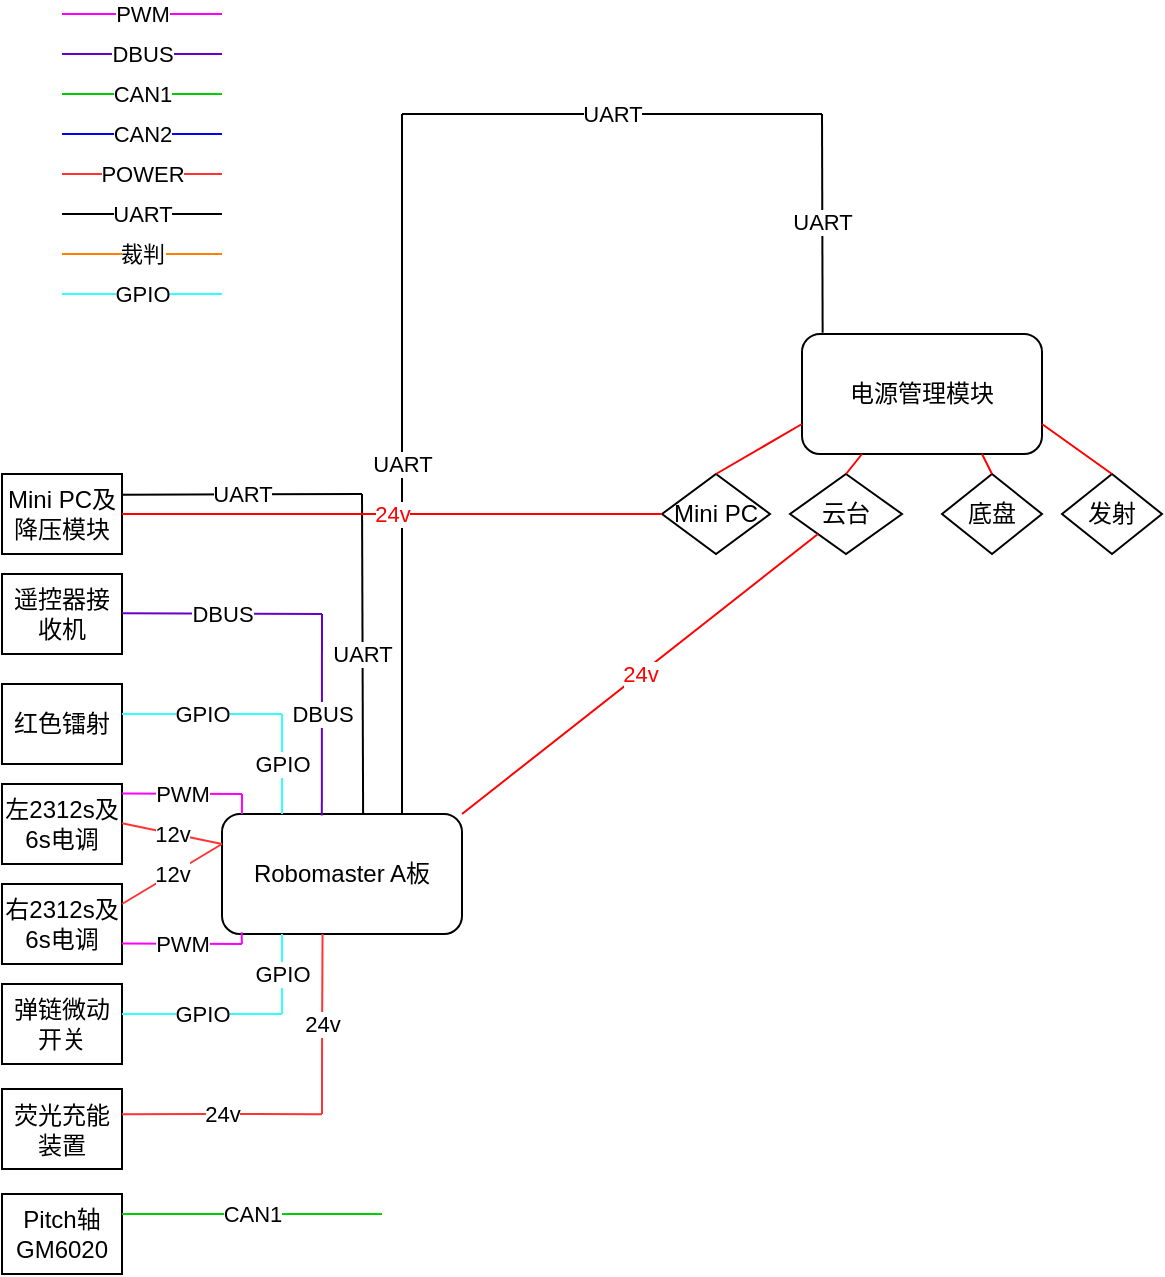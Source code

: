 <mxfile version="14.9.8" type="github">
  <diagram id="gPBAJwZcKuSn6ALT_lkh" name="Page-1">
    <mxGraphModel dx="1038" dy="539" grid="1" gridSize="10" guides="1" tooltips="1" connect="1" arrows="1" fold="1" page="1" pageScale="1" pageWidth="827" pageHeight="1169" math="0" shadow="0">
      <root>
        <mxCell id="0" />
        <mxCell id="1" parent="0" />
        <mxCell id="8O0__Qe_Hwb1zvDIcUSA-1" value="Robomaster A板" style="rounded=1;whiteSpace=wrap;html=1;" vertex="1" parent="1">
          <mxGeometry x="120" y="420" width="120" height="60" as="geometry" />
        </mxCell>
        <mxCell id="8O0__Qe_Hwb1zvDIcUSA-8" value="左2312s及6s电调" style="rounded=0;whiteSpace=wrap;html=1;" vertex="1" parent="1">
          <mxGeometry x="10" y="405" width="60" height="40" as="geometry" />
        </mxCell>
        <mxCell id="8O0__Qe_Hwb1zvDIcUSA-9" value="右2312s及6s电调" style="rounded=0;whiteSpace=wrap;html=1;" vertex="1" parent="1">
          <mxGeometry x="10" y="455" width="60" height="40" as="geometry" />
        </mxCell>
        <mxCell id="8O0__Qe_Hwb1zvDIcUSA-19" value="红色镭射" style="rounded=0;whiteSpace=wrap;html=1;" vertex="1" parent="1">
          <mxGeometry x="10" y="355" width="60" height="40" as="geometry" />
        </mxCell>
        <mxCell id="8O0__Qe_Hwb1zvDIcUSA-24" value="遥控器接收机" style="rounded=0;whiteSpace=wrap;html=1;" vertex="1" parent="1">
          <mxGeometry x="10" y="300" width="60" height="40" as="geometry" />
        </mxCell>
        <mxCell id="8O0__Qe_Hwb1zvDIcUSA-33" value="弹链微动开关" style="rounded=0;whiteSpace=wrap;html=1;" vertex="1" parent="1">
          <mxGeometry x="10" y="505" width="60" height="40" as="geometry" />
        </mxCell>
        <mxCell id="8O0__Qe_Hwb1zvDIcUSA-36" value="荧光充能装置" style="rounded=0;whiteSpace=wrap;html=1;" vertex="1" parent="1">
          <mxGeometry x="10" y="557.5" width="60" height="40" as="geometry" />
        </mxCell>
        <mxCell id="8O0__Qe_Hwb1zvDIcUSA-40" value="电源管理模块" style="rounded=1;whiteSpace=wrap;html=1;" vertex="1" parent="1">
          <mxGeometry x="410" y="180" width="120" height="60" as="geometry" />
        </mxCell>
        <mxCell id="8O0__Qe_Hwb1zvDIcUSA-41" value="Pitch轴GM6020" style="rounded=0;whiteSpace=wrap;html=1;" vertex="1" parent="1">
          <mxGeometry x="10" y="610" width="60" height="40" as="geometry" />
        </mxCell>
        <mxCell id="8O0__Qe_Hwb1zvDIcUSA-42" value="Mini PC及降压模块" style="rounded=0;whiteSpace=wrap;html=1;" vertex="1" parent="1">
          <mxGeometry x="10" y="250" width="60" height="40" as="geometry" />
        </mxCell>
        <mxCell id="8O0__Qe_Hwb1zvDIcUSA-43" value="CAN1" style="endArrow=none;html=1;strokeColor=#00CC00;" edge="1" parent="1">
          <mxGeometry width="50" height="50" relative="1" as="geometry">
            <mxPoint x="40" y="60" as="sourcePoint" />
            <mxPoint x="120" y="60" as="targetPoint" />
          </mxGeometry>
        </mxCell>
        <mxCell id="8O0__Qe_Hwb1zvDIcUSA-44" value="CAN2" style="endArrow=none;html=1;strokeColor=#0000FF;" edge="1" parent="1">
          <mxGeometry width="50" height="50" relative="1" as="geometry">
            <mxPoint x="40" y="80" as="sourcePoint" />
            <mxPoint x="120" y="80" as="targetPoint" />
          </mxGeometry>
        </mxCell>
        <mxCell id="8O0__Qe_Hwb1zvDIcUSA-45" value="POWER" style="endArrow=none;html=1;strokeColor=#FF3333;" edge="1" parent="1">
          <mxGeometry width="50" height="50" relative="1" as="geometry">
            <mxPoint x="40" y="100" as="sourcePoint" />
            <mxPoint x="120" y="100" as="targetPoint" />
          </mxGeometry>
        </mxCell>
        <mxCell id="8O0__Qe_Hwb1zvDIcUSA-46" value="UART" style="endArrow=none;html=1;" edge="1" parent="1">
          <mxGeometry width="50" height="50" relative="1" as="geometry">
            <mxPoint x="40" y="120" as="sourcePoint" />
            <mxPoint x="120" y="120" as="targetPoint" />
          </mxGeometry>
        </mxCell>
        <mxCell id="8O0__Qe_Hwb1zvDIcUSA-47" value="裁判" style="endArrow=none;html=1;strokeColor=#FF8000;" edge="1" parent="1">
          <mxGeometry width="50" height="50" relative="1" as="geometry">
            <mxPoint x="40" y="140" as="sourcePoint" />
            <mxPoint x="120" y="140" as="targetPoint" />
          </mxGeometry>
        </mxCell>
        <mxCell id="8O0__Qe_Hwb1zvDIcUSA-48" value="UART" style="endArrow=none;html=1;exitX=0.75;exitY=0;exitDx=0;exitDy=0;" edge="1" parent="1" source="8O0__Qe_Hwb1zvDIcUSA-1">
          <mxGeometry width="50" height="50" relative="1" as="geometry">
            <mxPoint x="50" y="130" as="sourcePoint" />
            <mxPoint x="210" y="70" as="targetPoint" />
          </mxGeometry>
        </mxCell>
        <mxCell id="8O0__Qe_Hwb1zvDIcUSA-50" value="UART" style="endArrow=none;html=1;" edge="1" parent="1">
          <mxGeometry width="50" height="50" relative="1" as="geometry">
            <mxPoint x="210" y="70" as="sourcePoint" />
            <mxPoint x="420" y="70" as="targetPoint" />
          </mxGeometry>
        </mxCell>
        <mxCell id="8O0__Qe_Hwb1zvDIcUSA-51" value="UART" style="endArrow=none;html=1;entryX=0.086;entryY=-0.011;entryDx=0;entryDy=0;entryPerimeter=0;" edge="1" parent="1" target="8O0__Qe_Hwb1zvDIcUSA-40">
          <mxGeometry width="50" height="50" relative="1" as="geometry">
            <mxPoint x="420" y="70" as="sourcePoint" />
            <mxPoint x="130" y="130" as="targetPoint" />
          </mxGeometry>
        </mxCell>
        <mxCell id="8O0__Qe_Hwb1zvDIcUSA-52" value="UART" style="endArrow=none;html=1;" edge="1" parent="1">
          <mxGeometry width="50" height="50" relative="1" as="geometry">
            <mxPoint x="70" y="260.41" as="sourcePoint" />
            <mxPoint x="190" y="260" as="targetPoint" />
          </mxGeometry>
        </mxCell>
        <mxCell id="8O0__Qe_Hwb1zvDIcUSA-53" value="UART" style="endArrow=none;html=1;entryX=0.588;entryY=0.009;entryDx=0;entryDy=0;entryPerimeter=0;" edge="1" parent="1" target="8O0__Qe_Hwb1zvDIcUSA-1">
          <mxGeometry width="50" height="50" relative="1" as="geometry">
            <mxPoint x="190" y="260" as="sourcePoint" />
            <mxPoint x="193" y="410" as="targetPoint" />
          </mxGeometry>
        </mxCell>
        <mxCell id="8O0__Qe_Hwb1zvDIcUSA-54" value="DBUS" style="endArrow=none;html=1;strokeColor=#6600CC;" edge="1" parent="1">
          <mxGeometry width="50" height="50" relative="1" as="geometry">
            <mxPoint x="40" y="40" as="sourcePoint" />
            <mxPoint x="120.0" y="40" as="targetPoint" />
          </mxGeometry>
        </mxCell>
        <mxCell id="8O0__Qe_Hwb1zvDIcUSA-55" value="DBUS" style="endArrow=none;html=1;strokeColor=#6600CC;" edge="1" parent="1">
          <mxGeometry width="50" height="50" relative="1" as="geometry">
            <mxPoint x="70" y="319.66" as="sourcePoint" />
            <mxPoint x="170" y="320" as="targetPoint" />
          </mxGeometry>
        </mxCell>
        <mxCell id="8O0__Qe_Hwb1zvDIcUSA-56" value="DBUS" style="endArrow=none;html=1;strokeColor=#6600CC;entryX=0.416;entryY=0.012;entryDx=0;entryDy=0;entryPerimeter=0;" edge="1" parent="1" target="8O0__Qe_Hwb1zvDIcUSA-1">
          <mxGeometry width="50" height="50" relative="1" as="geometry">
            <mxPoint x="170" y="320" as="sourcePoint" />
            <mxPoint x="180.0" y="330" as="targetPoint" />
          </mxGeometry>
        </mxCell>
        <mxCell id="8O0__Qe_Hwb1zvDIcUSA-59" value="12v" style="endArrow=none;html=1;strokeColor=#FF3333;entryX=0;entryY=0.25;entryDx=0;entryDy=0;" edge="1" parent="1" target="8O0__Qe_Hwb1zvDIcUSA-1">
          <mxGeometry width="50" height="50" relative="1" as="geometry">
            <mxPoint x="70" y="424.66" as="sourcePoint" />
            <mxPoint x="120" y="425" as="targetPoint" />
          </mxGeometry>
        </mxCell>
        <mxCell id="8O0__Qe_Hwb1zvDIcUSA-60" value="12v" style="endArrow=none;html=1;strokeColor=#FF3333;exitX=1;exitY=0.25;exitDx=0;exitDy=0;entryX=0;entryY=0.25;entryDx=0;entryDy=0;" edge="1" parent="1" source="8O0__Qe_Hwb1zvDIcUSA-9" target="8O0__Qe_Hwb1zvDIcUSA-1">
          <mxGeometry width="50" height="50" relative="1" as="geometry">
            <mxPoint x="80" y="434.66" as="sourcePoint" />
            <mxPoint x="130.0" y="435.0" as="targetPoint" />
          </mxGeometry>
        </mxCell>
        <mxCell id="8O0__Qe_Hwb1zvDIcUSA-62" value="&lt;font color=&quot;#000000&quot;&gt;Mini PC&lt;/font&gt;" style="rhombus;whiteSpace=wrap;html=1;fontColor=#FF0000;" vertex="1" parent="1">
          <mxGeometry x="340" y="250" width="54" height="40" as="geometry" />
        </mxCell>
        <mxCell id="8O0__Qe_Hwb1zvDIcUSA-63" value="&lt;font color=&quot;#000000&quot;&gt;云台&lt;/font&gt;" style="rhombus;whiteSpace=wrap;html=1;fontColor=#FF0000;" vertex="1" parent="1">
          <mxGeometry x="404" y="250" width="56" height="40" as="geometry" />
        </mxCell>
        <mxCell id="8O0__Qe_Hwb1zvDIcUSA-64" value="&lt;font color=&quot;#000000&quot;&gt;底盘&lt;/font&gt;" style="rhombus;whiteSpace=wrap;html=1;fontColor=#FF0000;" vertex="1" parent="1">
          <mxGeometry x="480" y="250" width="50" height="40" as="geometry" />
        </mxCell>
        <mxCell id="8O0__Qe_Hwb1zvDIcUSA-65" value="&lt;font color=&quot;#000000&quot;&gt;发射&lt;/font&gt;" style="rhombus;whiteSpace=wrap;html=1;fontColor=#FF0000;" vertex="1" parent="1">
          <mxGeometry x="540" y="250" width="50" height="40" as="geometry" />
        </mxCell>
        <mxCell id="8O0__Qe_Hwb1zvDIcUSA-66" value="PWM" style="endArrow=none;html=1;strokeColor=#FF00FF;" edge="1" parent="1">
          <mxGeometry width="50" height="50" relative="1" as="geometry">
            <mxPoint x="40" y="20" as="sourcePoint" />
            <mxPoint x="120" y="20" as="targetPoint" />
          </mxGeometry>
        </mxCell>
        <mxCell id="8O0__Qe_Hwb1zvDIcUSA-68" value="" style="endArrow=none;html=1;fontColor=#FF0000;exitX=0.5;exitY=0;exitDx=0;exitDy=0;entryX=0;entryY=0.75;entryDx=0;entryDy=0;strokeColor=#FF0000;" edge="1" parent="1" source="8O0__Qe_Hwb1zvDIcUSA-62" target="8O0__Qe_Hwb1zvDIcUSA-40">
          <mxGeometry width="50" height="50" relative="1" as="geometry">
            <mxPoint x="430" y="230" as="sourcePoint" />
            <mxPoint x="480" y="180" as="targetPoint" />
          </mxGeometry>
        </mxCell>
        <mxCell id="8O0__Qe_Hwb1zvDIcUSA-69" value="" style="endArrow=none;html=1;fontColor=#FF0000;strokeColor=#FF0000;exitX=0.5;exitY=0;exitDx=0;exitDy=0;entryX=0.25;entryY=1;entryDx=0;entryDy=0;" edge="1" parent="1" source="8O0__Qe_Hwb1zvDIcUSA-63" target="8O0__Qe_Hwb1zvDIcUSA-40">
          <mxGeometry width="50" height="50" relative="1" as="geometry">
            <mxPoint x="440" y="250" as="sourcePoint" />
            <mxPoint x="438" y="241" as="targetPoint" />
          </mxGeometry>
        </mxCell>
        <mxCell id="8O0__Qe_Hwb1zvDIcUSA-70" value="" style="endArrow=none;html=1;fontColor=#FF0000;entryX=0.75;entryY=1;entryDx=0;entryDy=0;strokeColor=#FF0000;exitX=0.5;exitY=0;exitDx=0;exitDy=0;" edge="1" parent="1" source="8O0__Qe_Hwb1zvDIcUSA-64" target="8O0__Qe_Hwb1zvDIcUSA-40">
          <mxGeometry width="50" height="50" relative="1" as="geometry">
            <mxPoint x="448.0" y="260" as="sourcePoint" />
            <mxPoint x="450" y="250" as="targetPoint" />
          </mxGeometry>
        </mxCell>
        <mxCell id="8O0__Qe_Hwb1zvDIcUSA-71" value="" style="endArrow=none;html=1;fontColor=#FF0000;exitX=0.5;exitY=0;exitDx=0;exitDy=0;entryX=1;entryY=0.75;entryDx=0;entryDy=0;strokeColor=#FF0000;" edge="1" parent="1" source="8O0__Qe_Hwb1zvDIcUSA-65" target="8O0__Qe_Hwb1zvDIcUSA-40">
          <mxGeometry width="50" height="50" relative="1" as="geometry">
            <mxPoint x="377" y="260" as="sourcePoint" />
            <mxPoint x="429.96" y="250" as="targetPoint" />
          </mxGeometry>
        </mxCell>
        <mxCell id="8O0__Qe_Hwb1zvDIcUSA-72" value="24v" style="endArrow=none;html=1;fontColor=#FF0000;exitX=1;exitY=0.5;exitDx=0;exitDy=0;entryX=0;entryY=0.5;entryDx=0;entryDy=0;strokeColor=#FF0000;" edge="1" parent="1" source="8O0__Qe_Hwb1zvDIcUSA-42" target="8O0__Qe_Hwb1zvDIcUSA-62">
          <mxGeometry width="50" height="50" relative="1" as="geometry">
            <mxPoint x="377" y="260" as="sourcePoint" />
            <mxPoint x="420" y="235" as="targetPoint" />
          </mxGeometry>
        </mxCell>
        <mxCell id="8O0__Qe_Hwb1zvDIcUSA-73" value="24v" style="endArrow=none;html=1;fontColor=#FF0000;exitX=1;exitY=0;exitDx=0;exitDy=0;entryX=0;entryY=1;entryDx=0;entryDy=0;strokeColor=#FF0000;" edge="1" parent="1" source="8O0__Qe_Hwb1zvDIcUSA-1" target="8O0__Qe_Hwb1zvDIcUSA-63">
          <mxGeometry width="50" height="50" relative="1" as="geometry">
            <mxPoint x="80" y="280" as="sourcePoint" />
            <mxPoint x="350" y="280" as="targetPoint" />
          </mxGeometry>
        </mxCell>
        <mxCell id="8O0__Qe_Hwb1zvDIcUSA-74" value="PWM" style="endArrow=none;html=1;strokeColor=#FF00FF;exitX=1.001;exitY=0.118;exitDx=0;exitDy=0;exitPerimeter=0;" edge="1" parent="1" source="8O0__Qe_Hwb1zvDIcUSA-8">
          <mxGeometry width="50" height="50" relative="1" as="geometry">
            <mxPoint x="72" y="410" as="sourcePoint" />
            <mxPoint x="130" y="410" as="targetPoint" />
          </mxGeometry>
        </mxCell>
        <mxCell id="8O0__Qe_Hwb1zvDIcUSA-75" value="" style="endArrow=none;html=1;fontColor=#FF0000;strokeColor=#FF0000;exitX=0.078;exitY=-0.017;exitDx=0;exitDy=0;exitPerimeter=0;" edge="1" parent="1" source="8O0__Qe_Hwb1zvDIcUSA-1">
          <mxGeometry width="50" height="50" relative="1" as="geometry">
            <mxPoint x="110" y="430" as="sourcePoint" />
            <mxPoint x="129" y="419" as="targetPoint" />
          </mxGeometry>
        </mxCell>
        <mxCell id="8O0__Qe_Hwb1zvDIcUSA-76" value="" style="endArrow=none;html=1;fontColor=#FF0000;exitX=0.083;exitY=0;exitDx=0;exitDy=0;exitPerimeter=0;strokeColor=#FF00FF;" edge="1" parent="1" source="8O0__Qe_Hwb1zvDIcUSA-1">
          <mxGeometry width="50" height="50" relative="1" as="geometry">
            <mxPoint x="120" y="430" as="sourcePoint" />
            <mxPoint x="130" y="410" as="targetPoint" />
          </mxGeometry>
        </mxCell>
        <mxCell id="8O0__Qe_Hwb1zvDIcUSA-77" value="PWM" style="endArrow=none;html=1;strokeColor=#FF00FF;exitX=1.001;exitY=0.118;exitDx=0;exitDy=0;exitPerimeter=0;" edge="1" parent="1">
          <mxGeometry width="50" height="50" relative="1" as="geometry">
            <mxPoint x="70" y="484.72" as="sourcePoint" />
            <mxPoint x="129.94" y="485" as="targetPoint" />
          </mxGeometry>
        </mxCell>
        <mxCell id="8O0__Qe_Hwb1zvDIcUSA-78" value="" style="endArrow=none;html=1;fontColor=#FF0000;strokeColor=#FF0000;exitX=0.078;exitY=-0.017;exitDx=0;exitDy=0;exitPerimeter=0;" edge="1" parent="1">
          <mxGeometry width="50" height="50" relative="1" as="geometry">
            <mxPoint x="129.3" y="493.98" as="sourcePoint" />
            <mxPoint x="128.94" y="494" as="targetPoint" />
          </mxGeometry>
        </mxCell>
        <mxCell id="8O0__Qe_Hwb1zvDIcUSA-79" value="" style="endArrow=none;html=1;fontColor=#FF0000;exitX=0.082;exitY=0.985;exitDx=0;exitDy=0;exitPerimeter=0;strokeColor=#FF00FF;" edge="1" parent="1" source="8O0__Qe_Hwb1zvDIcUSA-1">
          <mxGeometry width="50" height="50" relative="1" as="geometry">
            <mxPoint x="129.9" y="495" as="sourcePoint" />
            <mxPoint x="129.94" y="485" as="targetPoint" />
          </mxGeometry>
        </mxCell>
        <mxCell id="8O0__Qe_Hwb1zvDIcUSA-80" value="GPIO" style="endArrow=none;html=1;strokeColor=#33FFFF;" edge="1" parent="1">
          <mxGeometry width="50" height="50" relative="1" as="geometry">
            <mxPoint x="70" y="520" as="sourcePoint" />
            <mxPoint x="150.0" y="520" as="targetPoint" />
          </mxGeometry>
        </mxCell>
        <mxCell id="8O0__Qe_Hwb1zvDIcUSA-81" value="GPIO" style="endArrow=none;html=1;strokeColor=#33FFFF;" edge="1" parent="1">
          <mxGeometry width="50" height="50" relative="1" as="geometry">
            <mxPoint x="40" y="160" as="sourcePoint" />
            <mxPoint x="120.0" y="160" as="targetPoint" />
          </mxGeometry>
        </mxCell>
        <mxCell id="8O0__Qe_Hwb1zvDIcUSA-82" value="GPIO" style="endArrow=none;html=1;strokeColor=#33FFFF;entryX=0.25;entryY=1;entryDx=0;entryDy=0;" edge="1" parent="1" target="8O0__Qe_Hwb1zvDIcUSA-1">
          <mxGeometry width="50" height="50" relative="1" as="geometry">
            <mxPoint x="150" y="520" as="sourcePoint" />
            <mxPoint x="160.0" y="530.0" as="targetPoint" />
          </mxGeometry>
        </mxCell>
        <mxCell id="8O0__Qe_Hwb1zvDIcUSA-83" value="GPIO" style="endArrow=none;html=1;strokeColor=#33FFFF;" edge="1" parent="1">
          <mxGeometry width="50" height="50" relative="1" as="geometry">
            <mxPoint x="70" y="370.0" as="sourcePoint" />
            <mxPoint x="150" y="370.0" as="targetPoint" />
          </mxGeometry>
        </mxCell>
        <mxCell id="8O0__Qe_Hwb1zvDIcUSA-84" value="GPIO" style="endArrow=none;html=1;strokeColor=#33FFFF;" edge="1" parent="1">
          <mxGeometry width="50" height="50" relative="1" as="geometry">
            <mxPoint x="150" y="420" as="sourcePoint" />
            <mxPoint x="150" y="370" as="targetPoint" />
          </mxGeometry>
        </mxCell>
        <mxCell id="8O0__Qe_Hwb1zvDIcUSA-85" value="24v" style="endArrow=none;html=1;strokeColor=#FF3333;exitX=1;exitY=0.25;exitDx=0;exitDy=0;" edge="1" parent="1">
          <mxGeometry width="50" height="50" relative="1" as="geometry">
            <mxPoint x="70" y="570.08" as="sourcePoint" />
            <mxPoint x="170" y="570.08" as="targetPoint" />
            <Array as="points">
              <mxPoint x="120" y="570" />
            </Array>
          </mxGeometry>
        </mxCell>
        <mxCell id="8O0__Qe_Hwb1zvDIcUSA-87" value="24v" style="endArrow=none;html=1;strokeColor=#FF3333;entryX=0.419;entryY=1;entryDx=0;entryDy=0;entryPerimeter=0;" edge="1" parent="1" target="8O0__Qe_Hwb1zvDIcUSA-1">
          <mxGeometry width="50" height="50" relative="1" as="geometry">
            <mxPoint x="170" y="570" as="sourcePoint" />
            <mxPoint x="169" y="480" as="targetPoint" />
            <Array as="points">
              <mxPoint x="170" y="540" />
            </Array>
          </mxGeometry>
        </mxCell>
        <mxCell id="8O0__Qe_Hwb1zvDIcUSA-88" value="CAN1" style="endArrow=none;html=1;strokeColor=#00CC00;" edge="1" parent="1">
          <mxGeometry width="50" height="50" relative="1" as="geometry">
            <mxPoint x="70" y="620" as="sourcePoint" />
            <mxPoint x="200" y="620" as="targetPoint" />
          </mxGeometry>
        </mxCell>
      </root>
    </mxGraphModel>
  </diagram>
</mxfile>
